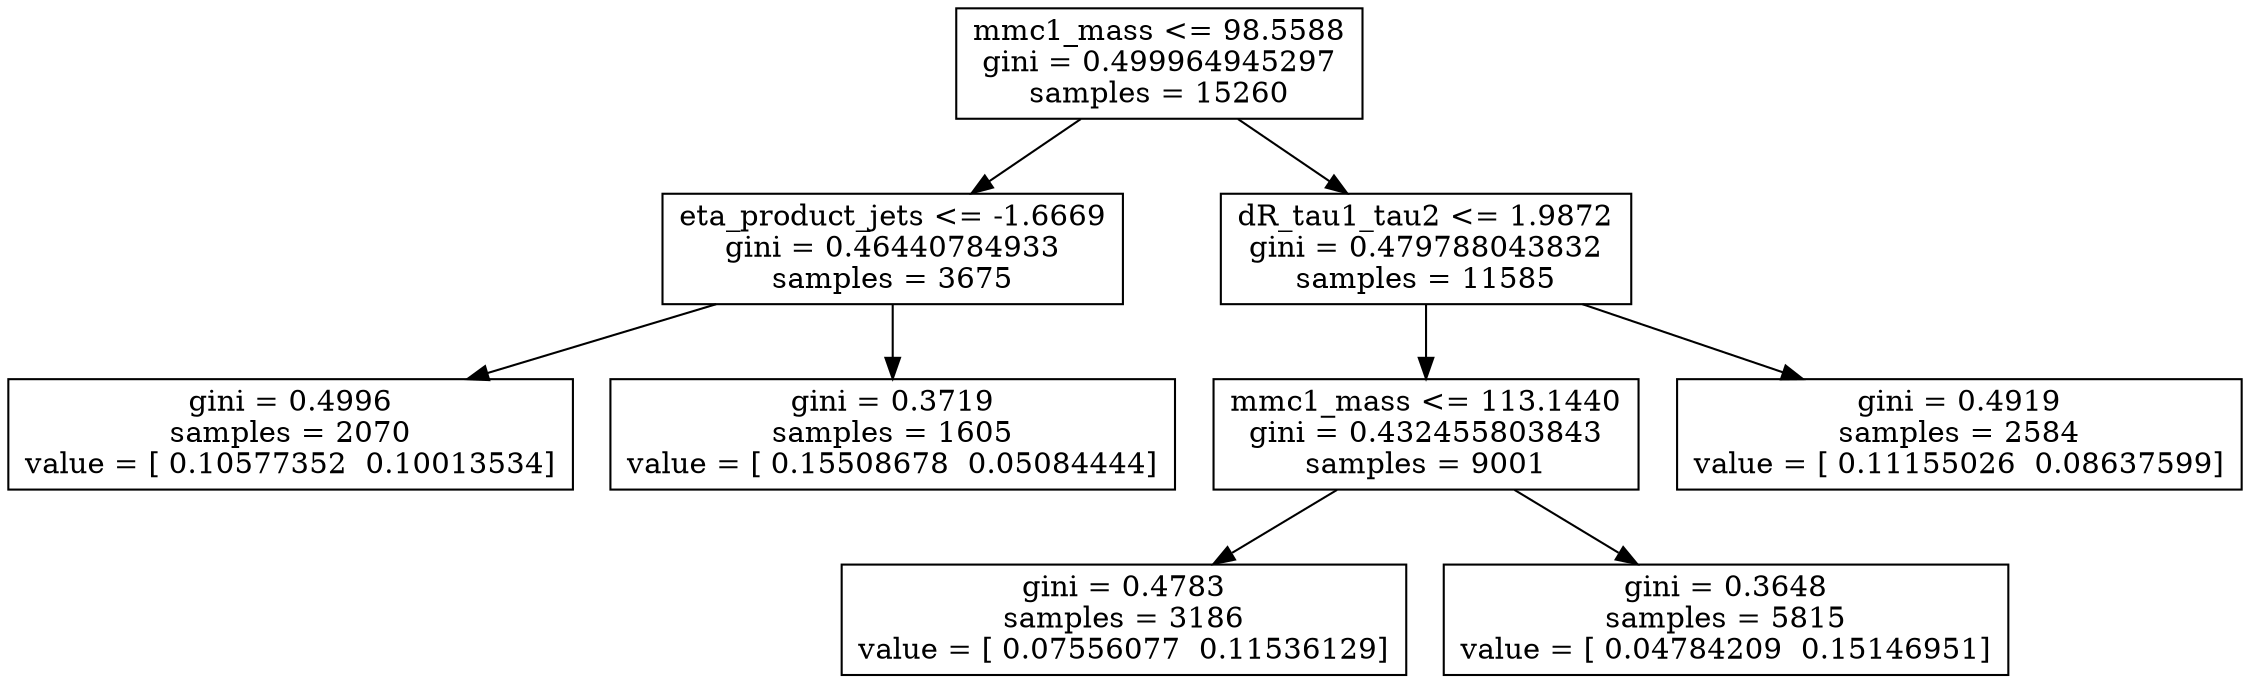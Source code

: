 digraph Tree {
0 [label="mmc1_mass <= 98.5588\ngini = 0.499964945297\nsamples = 15260", shape="box"] ;
1 [label="eta_product_jets <= -1.6669\ngini = 0.46440784933\nsamples = 3675", shape="box"] ;
0 -> 1 ;
2 [label="gini = 0.4996\nsamples = 2070\nvalue = [ 0.10577352  0.10013534]", shape="box"] ;
1 -> 2 ;
3 [label="gini = 0.3719\nsamples = 1605\nvalue = [ 0.15508678  0.05084444]", shape="box"] ;
1 -> 3 ;
4 [label="dR_tau1_tau2 <= 1.9872\ngini = 0.479788043832\nsamples = 11585", shape="box"] ;
0 -> 4 ;
5 [label="mmc1_mass <= 113.1440\ngini = 0.432455803843\nsamples = 9001", shape="box"] ;
4 -> 5 ;
6 [label="gini = 0.4783\nsamples = 3186\nvalue = [ 0.07556077  0.11536129]", shape="box"] ;
5 -> 6 ;
7 [label="gini = 0.3648\nsamples = 5815\nvalue = [ 0.04784209  0.15146951]", shape="box"] ;
5 -> 7 ;
8 [label="gini = 0.4919\nsamples = 2584\nvalue = [ 0.11155026  0.08637599]", shape="box"] ;
4 -> 8 ;
}